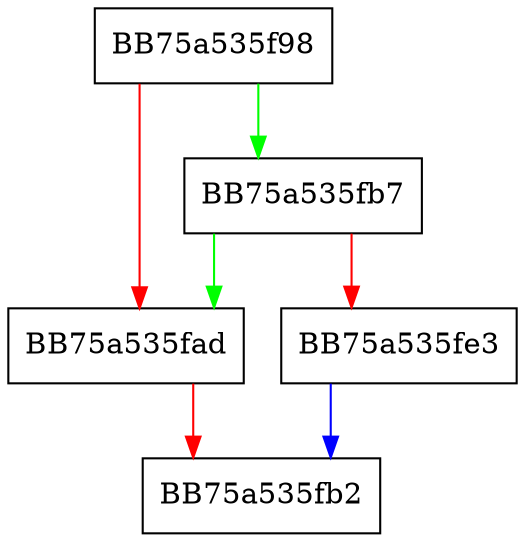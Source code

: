 digraph CallLuaSkipRulesExtended {
  node [shape="box"];
  graph [splines=ortho];
  BB75a535f98 -> BB75a535fb7 [color="green"];
  BB75a535f98 -> BB75a535fad [color="red"];
  BB75a535fad -> BB75a535fb2 [color="red"];
  BB75a535fb7 -> BB75a535fad [color="green"];
  BB75a535fb7 -> BB75a535fe3 [color="red"];
  BB75a535fe3 -> BB75a535fb2 [color="blue"];
}